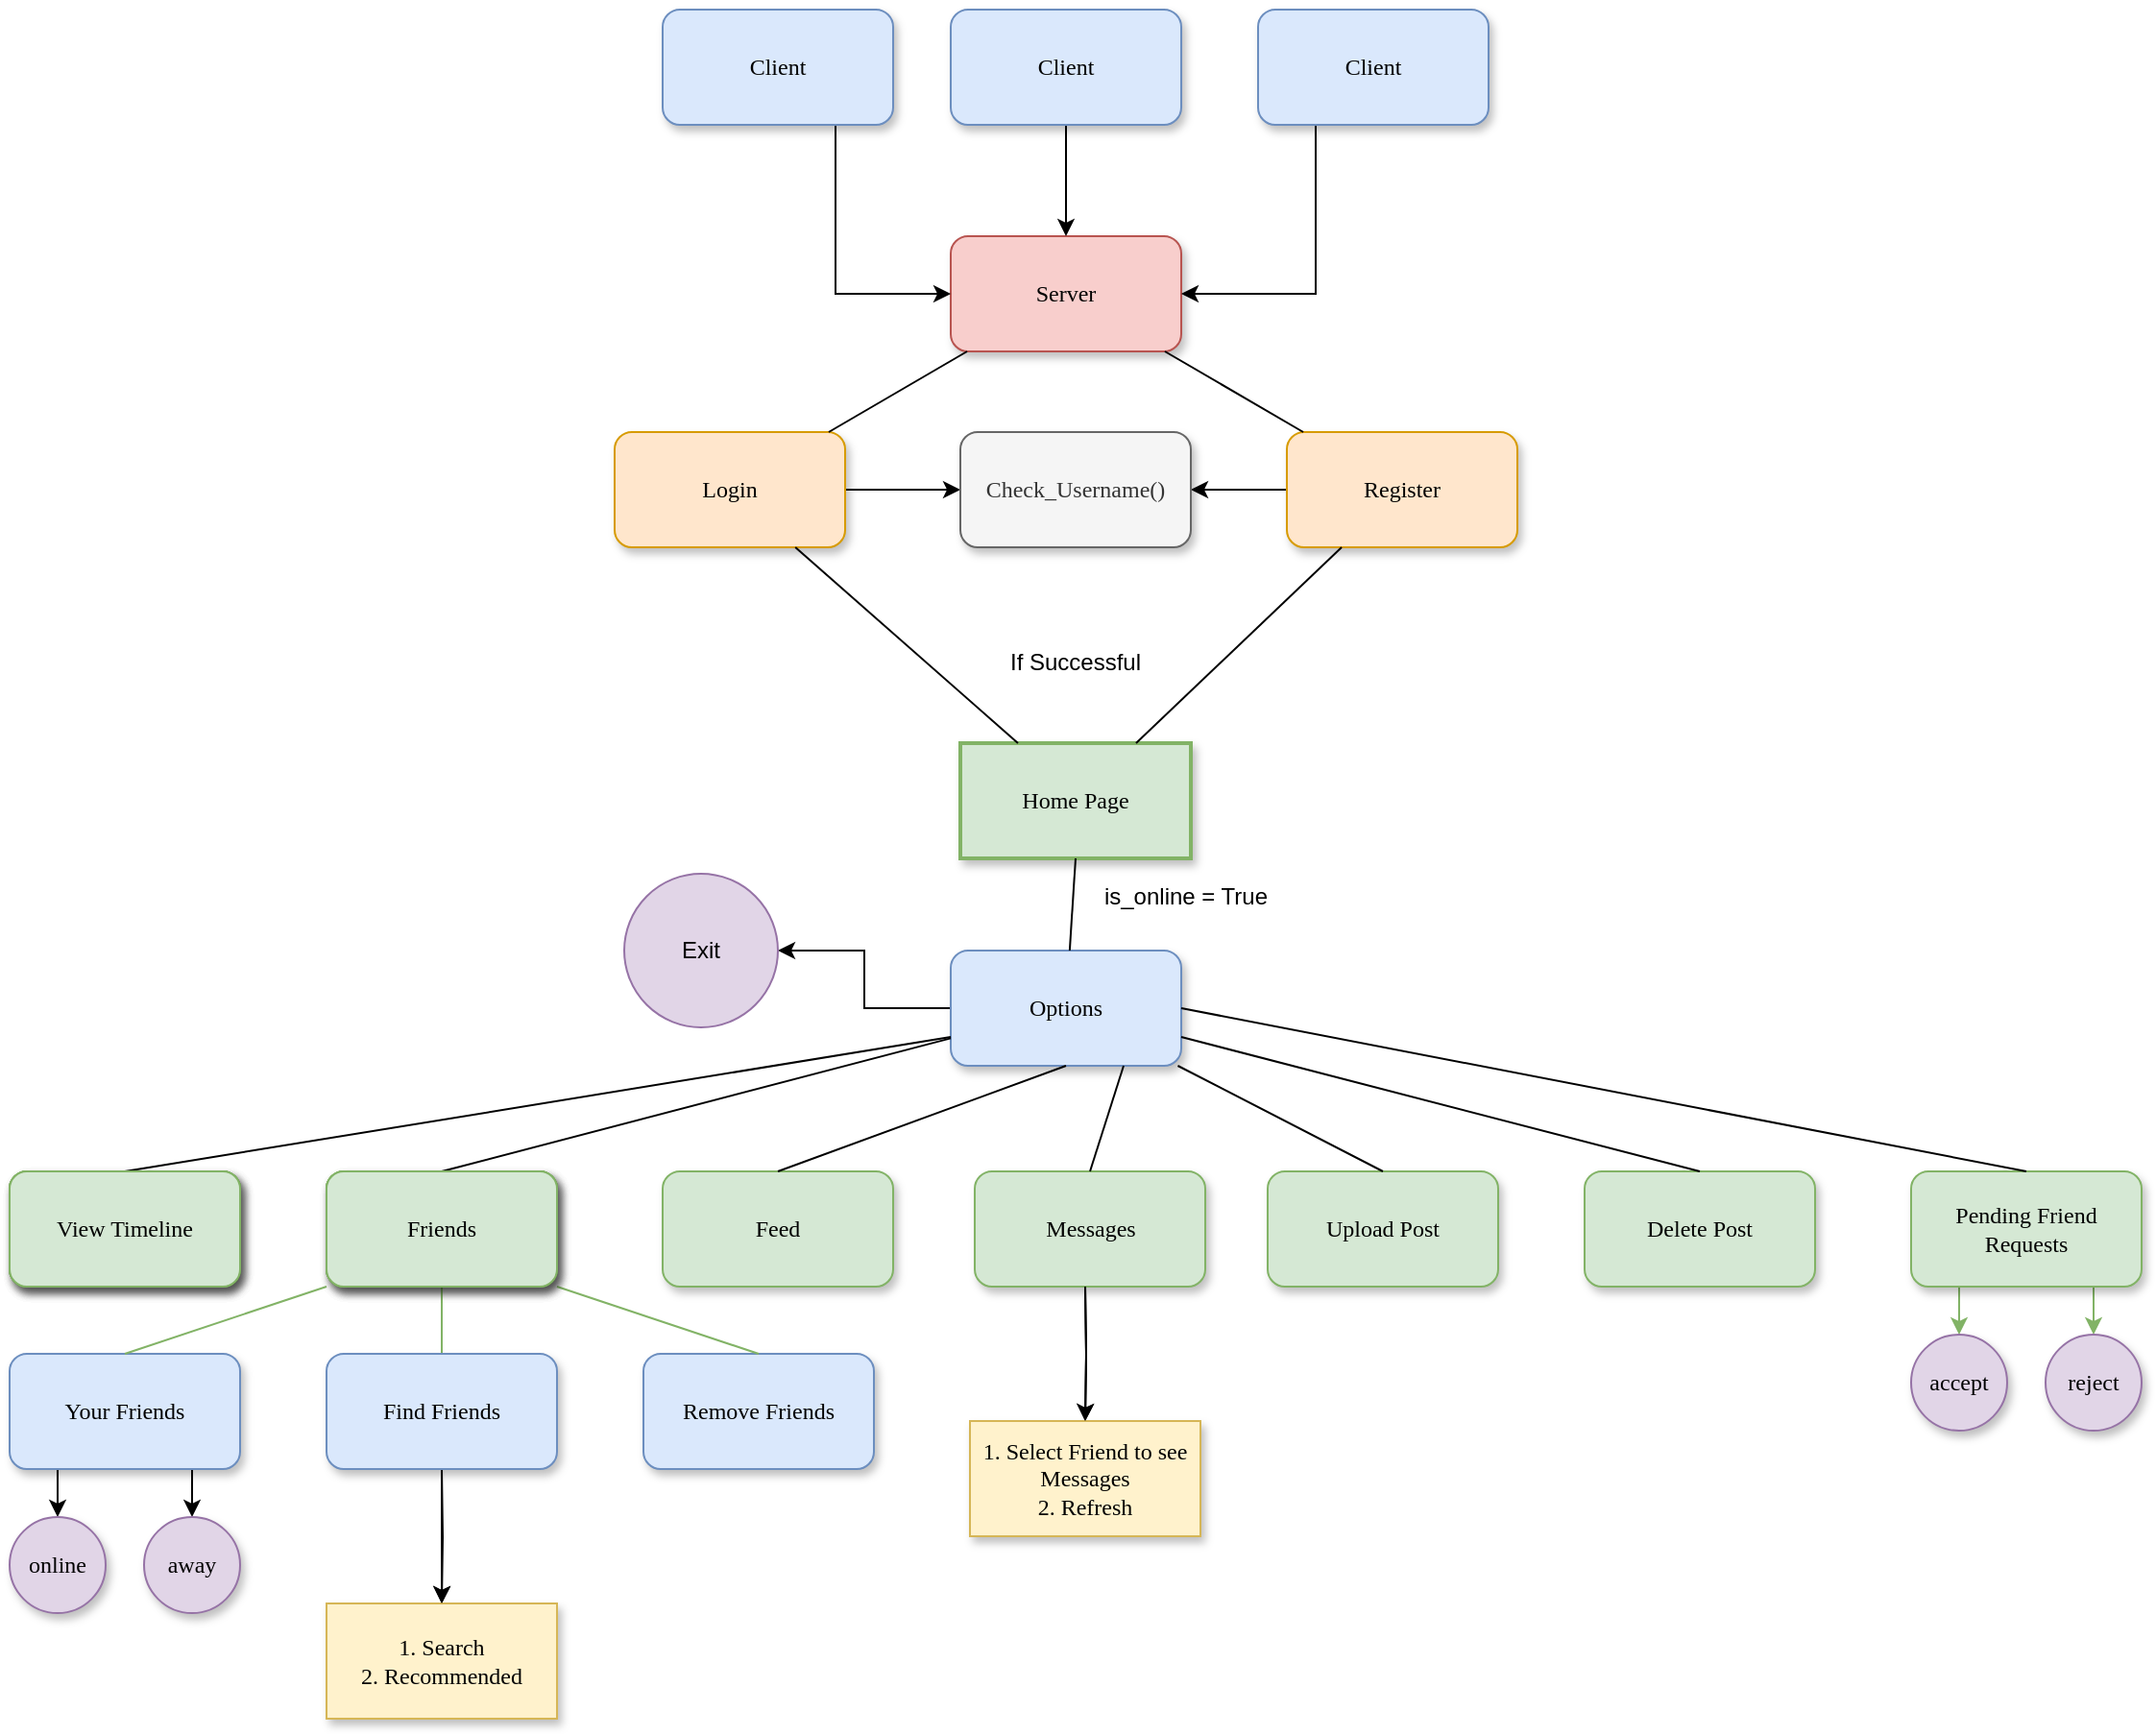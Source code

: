<mxfile version="13.10.5" type="device" pages="2"><diagram name="Activity Diagram" id="10a91c8b-09ff-31b1-d368-03940ed4cc9e"><mxGraphModel dx="1542" dy="895" grid="1" gridSize="10" guides="1" tooltips="1" connect="1" arrows="1" fold="1" page="1" pageScale="1" pageWidth="1100" pageHeight="850" background="#ffffff" math="0" shadow="0"><root><mxCell id="0"/><mxCell id="1" parent="0"/><mxCell id="62893188c0fa7362-1" value="Server" style="whiteSpace=wrap;html=1;rounded=1;shadow=1;labelBackgroundColor=none;strokeWidth=1;fontFamily=Verdana;fontSize=12;align=center;fillColor=#f8cecc;strokeColor=#b85450;" parent="1" vertex="1"><mxGeometry x="610" y="178" width="120" height="60" as="geometry"/></mxCell><mxCell id="3G0cta9FPX9qww4LjqFd-15" style="edgeStyle=orthogonalEdgeStyle;rounded=0;orthogonalLoop=1;jettySize=auto;html=1;" parent="1" source="62893188c0fa7362-2" target="3G0cta9FPX9qww4LjqFd-14" edge="1"><mxGeometry relative="1" as="geometry"/></mxCell><mxCell id="62893188c0fa7362-2" value="&lt;span&gt;Login&lt;/span&gt;" style="whiteSpace=wrap;html=1;rounded=1;shadow=1;labelBackgroundColor=none;strokeWidth=1;fontFamily=Verdana;fontSize=12;align=center;fillColor=#ffe6cc;strokeColor=#d79b00;" parent="1" vertex="1"><mxGeometry x="435" y="280" width="120" height="60" as="geometry"/></mxCell><mxCell id="3G0cta9FPX9qww4LjqFd-16" style="edgeStyle=orthogonalEdgeStyle;rounded=0;orthogonalLoop=1;jettySize=auto;html=1;entryX=1;entryY=0.5;entryDx=0;entryDy=0;" parent="1" source="62893188c0fa7362-3" target="3G0cta9FPX9qww4LjqFd-14" edge="1"><mxGeometry relative="1" as="geometry"/></mxCell><mxCell id="62893188c0fa7362-3" value="&lt;span&gt;Register&lt;/span&gt;" style="whiteSpace=wrap;html=1;rounded=1;shadow=1;labelBackgroundColor=none;strokeWidth=1;fontFamily=Verdana;fontSize=12;align=center;fillColor=#ffe6cc;strokeColor=#d79b00;" parent="1" vertex="1"><mxGeometry x="785" y="280" width="120" height="60" as="geometry"/></mxCell><mxCell id="62893188c0fa7362-4" value="" style="rounded=0;html=1;labelBackgroundColor=none;startArrow=none;startFill=0;startSize=5;endArrow=none;endFill=0;endSize=5;jettySize=auto;orthogonalLoop=1;strokeWidth=1;fontFamily=Verdana;fontSize=12" parent="1" source="62893188c0fa7362-1" target="62893188c0fa7362-3" edge="1"><mxGeometry x="-0.3" y="13" relative="1" as="geometry"><mxPoint as="offset"/></mxGeometry></mxCell><mxCell id="62893188c0fa7362-5" value="" style="rounded=0;html=1;labelBackgroundColor=none;startArrow=none;startFill=0;startSize=5;endArrow=none;endFill=0;endSize=5;jettySize=auto;orthogonalLoop=1;strokeWidth=1;fontFamily=Verdana;fontSize=12" parent="1" source="62893188c0fa7362-1" target="62893188c0fa7362-2" edge="1"><mxGeometry x="-0.359" y="-11" relative="1" as="geometry"><mxPoint as="offset"/></mxGeometry></mxCell><mxCell id="3G0cta9FPX9qww4LjqFd-23" style="edgeStyle=orthogonalEdgeStyle;rounded=0;orthogonalLoop=1;jettySize=auto;html=1;entryX=1;entryY=0.5;entryDx=0;entryDy=0;" parent="1" source="62893188c0fa7362-8" target="3G0cta9FPX9qww4LjqFd-22" edge="1"><mxGeometry relative="1" as="geometry"/></mxCell><mxCell id="62893188c0fa7362-8" value="&lt;span&gt;Options&lt;/span&gt;" style="whiteSpace=wrap;html=1;rounded=1;shadow=1;labelBackgroundColor=none;strokeWidth=1;fontFamily=Verdana;fontSize=12;align=center;fillColor=#dae8fc;strokeColor=#6c8ebf;" parent="1" vertex="1"><mxGeometry x="610" y="550" width="120" height="60" as="geometry"/></mxCell><mxCell id="62893188c0fa7362-10" value="&lt;span&gt;Home Page&lt;/span&gt;" style="whiteSpace=wrap;html=1;rounded=0;shadow=1;labelBackgroundColor=none;strokeWidth=2;fontFamily=Verdana;fontSize=12;align=center;fillColor=#d5e8d4;strokeColor=#82b366;" parent="1" vertex="1"><mxGeometry x="615" y="442" width="120" height="60" as="geometry"/></mxCell><mxCell id="62893188c0fa7362-12" value="&lt;span&gt;Friends&lt;/span&gt;" style="whiteSpace=wrap;html=1;rounded=1;shadow=1;labelBackgroundColor=none;strokeWidth=1;fontFamily=Verdana;fontSize=12;align=center;fillColor=#d5e8d4;strokeColor=#82b366;" parent="1" vertex="1"><mxGeometry x="285" y="665" width="120" height="60" as="geometry"/></mxCell><mxCell id="62893188c0fa7362-13" value="Upload Post" style="whiteSpace=wrap;html=1;rounded=1;shadow=1;labelBackgroundColor=none;strokeWidth=1;fontFamily=Verdana;fontSize=12;align=center;fillColor=#d5e8d4;strokeColor=#82b366;" parent="1" vertex="1"><mxGeometry x="775" y="665" width="120" height="60" as="geometry"/></mxCell><mxCell id="62893188c0fa7362-14" value="" style="rounded=0;html=1;labelBackgroundColor=none;startArrow=none;startFill=0;startSize=5;endArrow=none;endFill=0;endSize=5;jettySize=auto;orthogonalLoop=1;strokeWidth=1;fontFamily=Verdana;fontSize=12;exitX=0.5;exitY=1;exitDx=0;exitDy=0;" parent="1" source="62893188c0fa7362-10" target="62893188c0fa7362-8" edge="1"><mxGeometry x="-0.2" y="-14" relative="1" as="geometry"><mxPoint as="offset"/><mxPoint x="955" y="702" as="sourcePoint"/></mxGeometry></mxCell><mxCell id="62893188c0fa7362-15" value="" style="rounded=0;html=1;labelBackgroundColor=none;startArrow=none;startFill=0;startSize=5;endArrow=none;endFill=0;endSize=5;jettySize=auto;orthogonalLoop=1;strokeWidth=1;fontFamily=Verdana;fontSize=12;entryX=0.25;entryY=0;entryDx=0;entryDy=0;" parent="1" source="62893188c0fa7362-2" target="62893188c0fa7362-10" edge="1"><mxGeometry x="0.04" y="20" relative="1" as="geometry"><mxPoint as="offset"/><mxPoint x="575" y="390" as="targetPoint"/></mxGeometry></mxCell><mxCell id="62893188c0fa7362-16" value="" style="rounded=0;html=1;labelBackgroundColor=none;startArrow=none;startFill=0;startSize=5;endArrow=none;endFill=0;endSize=5;jettySize=auto;orthogonalLoop=1;strokeWidth=1;fontFamily=Verdana;fontSize=12" parent="1" source="62893188c0fa7362-3" target="62893188c0fa7362-10" edge="1"><mxGeometry x="0.614" y="-29" relative="1" as="geometry"><mxPoint as="offset"/></mxGeometry></mxCell><mxCell id="62893188c0fa7362-18" value="" style="rounded=0;html=1;labelBackgroundColor=none;startArrow=none;startFill=0;startSize=5;endArrow=none;endFill=0;endSize=5;jettySize=auto;orthogonalLoop=1;strokeWidth=1;fontFamily=Verdana;fontSize=12;entryX=0.5;entryY=0;entryDx=0;entryDy=0;" parent="1" source="62893188c0fa7362-8" target="62893188c0fa7362-12" edge="1"><mxGeometry x="-0.217" y="-14" relative="1" as="geometry"><mxPoint as="offset"/></mxGeometry></mxCell><mxCell id="62893188c0fa7362-19" value="" style="rounded=0;html=1;labelBackgroundColor=none;startArrow=none;startFill=0;startSize=5;endArrow=none;endFill=0;endSize=5;jettySize=auto;orthogonalLoop=1;strokeWidth=1;fontFamily=Verdana;fontSize=12;entryX=0.5;entryY=0;entryDx=0;entryDy=0;" parent="1" source="62893188c0fa7362-8" target="62893188c0fa7362-13" edge="1"><mxGeometry x="-0.284" y="12" relative="1" as="geometry"><mxPoint as="offset"/></mxGeometry></mxCell><mxCell id="3G0cta9FPX9qww4LjqFd-31" value="" style="edgeStyle=orthogonalEdgeStyle;rounded=0;orthogonalLoop=1;jettySize=auto;html=1;fontFamily=Verdana;" parent="1" target="3G0cta9FPX9qww4LjqFd-30" edge="1"><mxGeometry relative="1" as="geometry"><mxPoint x="345" y="820" as="sourcePoint"/></mxGeometry></mxCell><mxCell id="62893188c0fa7362-24" value="" style="rounded=0;html=1;labelBackgroundColor=none;startArrow=none;startFill=0;startSize=5;endArrow=none;endFill=0;endSize=5;jettySize=auto;orthogonalLoop=1;strokeWidth=1;fontFamily=Verdana;fontSize=12;entryX=0.5;entryY=0;entryDx=0;entryDy=0;fillColor=#d5e8d4;strokeColor=#82b366;" parent="1" source="62893188c0fa7362-12" target="3G0cta9FPX9qww4LjqFd-43" edge="1"><mxGeometry x="0.026" y="-25" relative="1" as="geometry"><mxPoint as="offset"/><mxPoint x="345" y="760" as="targetPoint"/></mxGeometry></mxCell><mxCell id="3G0cta9FPX9qww4LjqFd-2" value="" style="edgeStyle=orthogonalEdgeStyle;rounded=0;orthogonalLoop=1;jettySize=auto;html=1;" parent="1" source="3G0cta9FPX9qww4LjqFd-1" target="62893188c0fa7362-1" edge="1"><mxGeometry relative="1" as="geometry"/></mxCell><mxCell id="3G0cta9FPX9qww4LjqFd-1" value="Client" style="whiteSpace=wrap;html=1;rounded=1;shadow=1;labelBackgroundColor=none;strokeWidth=1;fontFamily=Verdana;fontSize=12;align=center;fillColor=#dae8fc;strokeColor=#6c8ebf;" parent="1" vertex="1"><mxGeometry x="610" y="60" width="120" height="60" as="geometry"/></mxCell><mxCell id="3G0cta9FPX9qww4LjqFd-10" style="edgeStyle=orthogonalEdgeStyle;rounded=0;orthogonalLoop=1;jettySize=auto;html=1;exitX=0.25;exitY=1;exitDx=0;exitDy=0;entryX=1;entryY=0.5;entryDx=0;entryDy=0;" parent="1" source="3G0cta9FPX9qww4LjqFd-5" target="62893188c0fa7362-1" edge="1"><mxGeometry relative="1" as="geometry"/></mxCell><mxCell id="3G0cta9FPX9qww4LjqFd-5" value="Client" style="whiteSpace=wrap;html=1;rounded=1;shadow=1;labelBackgroundColor=none;strokeWidth=1;fontFamily=Verdana;fontSize=12;align=center;fillColor=#dae8fc;strokeColor=#6c8ebf;" parent="1" vertex="1"><mxGeometry x="770" y="60" width="120" height="60" as="geometry"/></mxCell><mxCell id="3G0cta9FPX9qww4LjqFd-8" style="edgeStyle=orthogonalEdgeStyle;rounded=0;orthogonalLoop=1;jettySize=auto;html=1;exitX=0.75;exitY=1;exitDx=0;exitDy=0;entryX=0;entryY=0.5;entryDx=0;entryDy=0;" parent="1" source="3G0cta9FPX9qww4LjqFd-6" target="62893188c0fa7362-1" edge="1"><mxGeometry relative="1" as="geometry"/></mxCell><mxCell id="3G0cta9FPX9qww4LjqFd-6" value="Client" style="whiteSpace=wrap;html=1;rounded=1;shadow=1;labelBackgroundColor=none;strokeWidth=1;fontFamily=Verdana;fontSize=12;align=center;fillColor=#dae8fc;strokeColor=#6c8ebf;" parent="1" vertex="1"><mxGeometry x="460" y="60" width="120" height="60" as="geometry"/></mxCell><mxCell id="3G0cta9FPX9qww4LjqFd-13" value="If Successful" style="text;html=1;strokeColor=none;fillColor=none;align=center;verticalAlign=middle;whiteSpace=wrap;rounded=0;" parent="1" vertex="1"><mxGeometry x="635" y="390" width="80" height="20" as="geometry"/></mxCell><mxCell id="3G0cta9FPX9qww4LjqFd-14" value="Check_Username()" style="rounded=1;whiteSpace=wrap;html=1;shadow=1;fontFamily=Verdana;strokeWidth=1;fillColor=#f5f5f5;strokeColor=#666666;fontColor=#333333;" parent="1" vertex="1"><mxGeometry x="615" y="280" width="120" height="60" as="geometry"/></mxCell><mxCell id="3G0cta9FPX9qww4LjqFd-17" value="is_online = True" style="text;html=1;align=center;verticalAlign=middle;whiteSpace=wrap;rounded=0;perimeterSpacing=1;fillColor=#ffffff;" parent="1" vertex="1"><mxGeometry x="685" y="512" width="95" height="20" as="geometry"/></mxCell><mxCell id="3G0cta9FPX9qww4LjqFd-18" value="Feed" style="whiteSpace=wrap;html=1;rounded=1;shadow=1;labelBackgroundColor=none;strokeWidth=1;fontFamily=Verdana;fontSize=12;align=center;fillColor=#d5e8d4;strokeColor=#82b366;" parent="1" vertex="1"><mxGeometry x="460" y="665" width="120" height="60" as="geometry"/></mxCell><mxCell id="3G0cta9FPX9qww4LjqFd-19" value="" style="endArrow=none;html=1;entryX=0.5;entryY=1;entryDx=0;entryDy=0;exitX=0.5;exitY=0;exitDx=0;exitDy=0;" parent="1" source="3G0cta9FPX9qww4LjqFd-18" target="62893188c0fa7362-8" edge="1"><mxGeometry width="50" height="50" relative="1" as="geometry"><mxPoint x="650" y="670" as="sourcePoint"/><mxPoint x="680" y="630" as="targetPoint"/></mxGeometry></mxCell><mxCell id="3G0cta9FPX9qww4LjqFd-20" value="Delete Post" style="rounded=1;whiteSpace=wrap;html=1;fillColor=#d5e8d4;shadow=1;fontFamily=Verdana;strokeWidth=1;strokeColor=#82b366;" parent="1" vertex="1"><mxGeometry x="940" y="665" width="120" height="60" as="geometry"/></mxCell><mxCell id="3G0cta9FPX9qww4LjqFd-21" value="View Timeline" style="rounded=1;whiteSpace=wrap;html=1;fillColor=#d5e8d4;shadow=1;fontFamily=Verdana;strokeWidth=1;strokeColor=#82b366;" parent="1" vertex="1"><mxGeometry x="120" y="665" width="120" height="60" as="geometry"/></mxCell><mxCell id="3G0cta9FPX9qww4LjqFd-22" value="Exit" style="ellipse;whiteSpace=wrap;html=1;aspect=fixed;fillColor=#e1d5e7;strokeColor=#9673a6;" parent="1" vertex="1"><mxGeometry x="440" y="510" width="80" height="80" as="geometry"/></mxCell><mxCell id="3G0cta9FPX9qww4LjqFd-24" value="" style="endArrow=none;html=1;exitX=0.5;exitY=0;exitDx=0;exitDy=0;entryX=0;entryY=0.75;entryDx=0;entryDy=0;" parent="1" source="3G0cta9FPX9qww4LjqFd-21" target="62893188c0fa7362-8" edge="1"><mxGeometry width="50" height="50" relative="1" as="geometry"><mxPoint x="410" y="670" as="sourcePoint"/><mxPoint x="460" y="620" as="targetPoint"/></mxGeometry></mxCell><mxCell id="3G0cta9FPX9qww4LjqFd-25" value="" style="endArrow=none;html=1;entryX=0.5;entryY=0;entryDx=0;entryDy=0;exitX=1;exitY=0.75;exitDx=0;exitDy=0;" parent="1" source="62893188c0fa7362-8" target="3G0cta9FPX9qww4LjqFd-20" edge="1"><mxGeometry width="50" height="50" relative="1" as="geometry"><mxPoint x="820" y="630" as="sourcePoint"/><mxPoint x="870" y="580" as="targetPoint"/></mxGeometry></mxCell><mxCell id="3G0cta9FPX9qww4LjqFd-41" style="edgeStyle=orthogonalEdgeStyle;rounded=0;orthogonalLoop=1;jettySize=auto;html=1;exitX=0.25;exitY=1;exitDx=0;exitDy=0;entryX=0.5;entryY=0;entryDx=0;entryDy=0;fontFamily=Verdana;fillColor=#d5e8d4;strokeColor=#82b366;" parent="1" source="3G0cta9FPX9qww4LjqFd-26" target="3G0cta9FPX9qww4LjqFd-36" edge="1"><mxGeometry relative="1" as="geometry"/></mxCell><mxCell id="3G0cta9FPX9qww4LjqFd-42" style="edgeStyle=orthogonalEdgeStyle;rounded=0;orthogonalLoop=1;jettySize=auto;html=1;exitX=0.75;exitY=1;exitDx=0;exitDy=0;entryX=0.5;entryY=0;entryDx=0;entryDy=0;fontFamily=Verdana;fillColor=#d5e8d4;strokeColor=#82b366;" parent="1" source="3G0cta9FPX9qww4LjqFd-26" target="3G0cta9FPX9qww4LjqFd-37" edge="1"><mxGeometry relative="1" as="geometry"/></mxCell><mxCell id="3G0cta9FPX9qww4LjqFd-26" value="Pending Friend Requests" style="rounded=1;whiteSpace=wrap;html=1;fillColor=#d5e8d4;shadow=1;fontFamily=Verdana;strokeWidth=1;strokeColor=#82b366;" parent="1" vertex="1"><mxGeometry x="1110" y="665" width="120" height="60" as="geometry"/></mxCell><mxCell id="3G0cta9FPX9qww4LjqFd-27" value="" style="endArrow=none;html=1;entryX=0.5;entryY=0;entryDx=0;entryDy=0;exitX=1;exitY=0.5;exitDx=0;exitDy=0;" parent="1" source="62893188c0fa7362-8" target="3G0cta9FPX9qww4LjqFd-26" edge="1"><mxGeometry width="50" height="50" relative="1" as="geometry"><mxPoint x="740" y="605" as="sourcePoint"/><mxPoint x="1010" y="675" as="targetPoint"/></mxGeometry></mxCell><mxCell id="3G0cta9FPX9qww4LjqFd-30" value="1. Search&lt;br&gt;2. Recommended" style="rounded=0;whiteSpace=wrap;html=1;shadow=1;strokeWidth=1;fontFamily=Verdana;fillColor=#fff2cc;strokeColor=#d6b656;" parent="1" vertex="1"><mxGeometry x="285" y="890" width="120" height="60" as="geometry"/></mxCell><mxCell id="3G0cta9FPX9qww4LjqFd-36" value="accept" style="ellipse;whiteSpace=wrap;html=1;aspect=fixed;rounded=1;shadow=1;strokeWidth=1;fontFamily=Verdana;fillColor=#e1d5e7;strokeColor=#9673a6;" parent="1" vertex="1"><mxGeometry x="1110" y="750" width="50" height="50" as="geometry"/></mxCell><mxCell id="3G0cta9FPX9qww4LjqFd-37" value="reject" style="ellipse;whiteSpace=wrap;html=1;aspect=fixed;rounded=1;shadow=1;strokeWidth=1;fontFamily=Verdana;fillColor=#e1d5e7;strokeColor=#9673a6;" parent="1" vertex="1"><mxGeometry x="1180" y="750" width="50" height="50" as="geometry"/></mxCell><mxCell id="3G0cta9FPX9qww4LjqFd-46" value="" style="edgeStyle=orthogonalEdgeStyle;rounded=0;orthogonalLoop=1;jettySize=auto;html=1;fontFamily=Verdana;exitX=0.5;exitY=1;exitDx=0;exitDy=0;" parent="1" source="3G0cta9FPX9qww4LjqFd-43" target="3G0cta9FPX9qww4LjqFd-30" edge="1"><mxGeometry relative="1" as="geometry"/></mxCell><mxCell id="3G0cta9FPX9qww4LjqFd-43" value="&lt;span&gt;Find Friends&lt;br&gt;&lt;/span&gt;" style="whiteSpace=wrap;html=1;rounded=1;shadow=1;labelBackgroundColor=none;strokeWidth=1;fontFamily=Verdana;fontSize=12;align=center;fillColor=#dae8fc;strokeColor=#6c8ebf;" parent="1" vertex="1"><mxGeometry x="285" y="760" width="120" height="60" as="geometry"/></mxCell><mxCell id="3G0cta9FPX9qww4LjqFd-44" value="Remove Friends" style="whiteSpace=wrap;html=1;rounded=1;shadow=1;labelBackgroundColor=none;strokeWidth=1;fontFamily=Verdana;fontSize=12;align=center;fillColor=#dae8fc;strokeColor=#6c8ebf;" parent="1" vertex="1"><mxGeometry x="450" y="760" width="120" height="60" as="geometry"/></mxCell><mxCell id="3G0cta9FPX9qww4LjqFd-47" style="edgeStyle=orthogonalEdgeStyle;rounded=0;orthogonalLoop=1;jettySize=auto;html=1;exitX=0.25;exitY=1;exitDx=0;exitDy=0;entryX=0.5;entryY=0;entryDx=0;entryDy=0;fontFamily=Verdana;" parent="1" source="3G0cta9FPX9qww4LjqFd-49" target="3G0cta9FPX9qww4LjqFd-50" edge="1"><mxGeometry relative="1" as="geometry"/></mxCell><mxCell id="3G0cta9FPX9qww4LjqFd-48" style="edgeStyle=orthogonalEdgeStyle;rounded=0;orthogonalLoop=1;jettySize=auto;html=1;exitX=0.75;exitY=1;exitDx=0;exitDy=0;entryX=0.5;entryY=0;entryDx=0;entryDy=0;fontFamily=Verdana;" parent="1" source="3G0cta9FPX9qww4LjqFd-49" target="3G0cta9FPX9qww4LjqFd-51" edge="1"><mxGeometry relative="1" as="geometry"/></mxCell><mxCell id="3G0cta9FPX9qww4LjqFd-49" value="Your Friends" style="rounded=1;whiteSpace=wrap;html=1;fillColor=#dae8fc;shadow=1;fontFamily=Verdana;strokeWidth=1;strokeColor=#6c8ebf;" parent="1" vertex="1"><mxGeometry x="120" y="760" width="120" height="60" as="geometry"/></mxCell><mxCell id="3G0cta9FPX9qww4LjqFd-50" value="online" style="ellipse;whiteSpace=wrap;html=1;aspect=fixed;rounded=1;shadow=1;strokeWidth=1;fontFamily=Verdana;fillColor=#e1d5e7;strokeColor=#9673a6;" parent="1" vertex="1"><mxGeometry x="120" y="845" width="50" height="50" as="geometry"/></mxCell><mxCell id="3G0cta9FPX9qww4LjqFd-51" value="away" style="ellipse;whiteSpace=wrap;html=1;aspect=fixed;rounded=1;shadow=1;strokeWidth=1;fontFamily=Verdana;fillColor=#e1d5e7;strokeColor=#9673a6;" parent="1" vertex="1"><mxGeometry x="190" y="845" width="50" height="50" as="geometry"/></mxCell><mxCell id="3G0cta9FPX9qww4LjqFd-54" value="" style="rounded=0;html=1;labelBackgroundColor=none;startArrow=none;startFill=0;startSize=5;endArrow=none;endFill=0;endSize=5;jettySize=auto;orthogonalLoop=1;strokeWidth=1;fontFamily=Verdana;fontSize=12;entryX=0.5;entryY=0;entryDx=0;entryDy=0;exitX=0;exitY=1;exitDx=0;exitDy=0;fillColor=#d5e8d4;strokeColor=#82b366;" parent="1" source="62893188c0fa7362-12" target="3G0cta9FPX9qww4LjqFd-49" edge="1"><mxGeometry x="0.026" y="-25" relative="1" as="geometry"><mxPoint as="offset"/><mxPoint x="355" y="735" as="sourcePoint"/><mxPoint x="355" y="770" as="targetPoint"/></mxGeometry></mxCell><mxCell id="3G0cta9FPX9qww4LjqFd-55" value="" style="rounded=0;html=1;labelBackgroundColor=none;startArrow=none;startFill=0;startSize=5;endArrow=none;endFill=0;endSize=5;jettySize=auto;orthogonalLoop=1;strokeWidth=1;fontFamily=Verdana;fontSize=12;entryX=1;entryY=1;entryDx=0;entryDy=0;exitX=0.5;exitY=0;exitDx=0;exitDy=0;fillColor=#d5e8d4;strokeColor=#82b366;" parent="1" source="3G0cta9FPX9qww4LjqFd-44" target="62893188c0fa7362-12" edge="1"><mxGeometry x="0.026" y="-25" relative="1" as="geometry"><mxPoint as="offset"/><mxPoint x="455" y="725" as="sourcePoint"/><mxPoint x="350" y="760" as="targetPoint"/></mxGeometry></mxCell><mxCell id="3PzLltNMxlgkSZ5GrwQZ-1" value="Messages" style="whiteSpace=wrap;html=1;rounded=1;shadow=1;labelBackgroundColor=none;strokeWidth=1;fontFamily=Verdana;fontSize=12;align=center;fillColor=#d5e8d4;strokeColor=#82b366;" parent="1" vertex="1"><mxGeometry x="622.5" y="665" width="120" height="60" as="geometry"/></mxCell><mxCell id="3PzLltNMxlgkSZ5GrwQZ-2" value="" style="endArrow=none;html=1;entryX=0.75;entryY=1;entryDx=0;entryDy=0;exitX=0.5;exitY=0;exitDx=0;exitDy=0;" parent="1" source="3PzLltNMxlgkSZ5GrwQZ-1" target="62893188c0fa7362-8" edge="1"><mxGeometry width="50" height="50" relative="1" as="geometry"><mxPoint x="812.5" y="670" as="sourcePoint"/><mxPoint x="832.5" y="610" as="targetPoint"/></mxGeometry></mxCell><mxCell id="3PzLltNMxlgkSZ5GrwQZ-3" value="" style="edgeStyle=orthogonalEdgeStyle;rounded=0;orthogonalLoop=1;jettySize=auto;html=1;fontFamily=Verdana;" parent="1" target="3PzLltNMxlgkSZ5GrwQZ-4" edge="1"><mxGeometry relative="1" as="geometry"><mxPoint x="680.0" y="725" as="sourcePoint"/></mxGeometry></mxCell><mxCell id="3PzLltNMxlgkSZ5GrwQZ-4" value="1. Select Friend to see Messages&lt;br&gt;2. Refresh" style="rounded=0;whiteSpace=wrap;html=1;shadow=1;strokeWidth=1;fontFamily=Verdana;fillColor=#fff2cc;strokeColor=#d6b656;" parent="1" vertex="1"><mxGeometry x="620" y="795" width="120" height="60" as="geometry"/></mxCell><mxCell id="3PzLltNMxlgkSZ5GrwQZ-5" value="" style="edgeStyle=orthogonalEdgeStyle;rounded=0;orthogonalLoop=1;jettySize=auto;html=1;fontFamily=Verdana;exitX=0.5;exitY=1;exitDx=0;exitDy=0;" parent="1" target="3PzLltNMxlgkSZ5GrwQZ-4" edge="1"><mxGeometry relative="1" as="geometry"><mxPoint x="680.0" y="725" as="sourcePoint"/></mxGeometry></mxCell><mxCell id="ki7PDbR1AywVlrxdiUW4-1" value="View Timeline" style="rounded=1;whiteSpace=wrap;html=1;fillColor=#d5e8d4;shadow=1;fontFamily=Verdana;strokeWidth=1;strokeColor=#82b366;" vertex="1" parent="1"><mxGeometry x="120" y="665" width="120" height="60" as="geometry"/></mxCell><mxCell id="ki7PDbR1AywVlrxdiUW4-2" value="&lt;span&gt;Friends&lt;/span&gt;" style="whiteSpace=wrap;html=1;rounded=1;shadow=1;labelBackgroundColor=none;strokeWidth=1;fontFamily=Verdana;fontSize=12;align=center;fillColor=#d5e8d4;strokeColor=#82b366;" vertex="1" parent="1"><mxGeometry x="285" y="665" width="120" height="60" as="geometry"/></mxCell><mxCell id="ki7PDbR1AywVlrxdiUW4-3" value="View Timeline" style="rounded=1;whiteSpace=wrap;html=1;fillColor=#d5e8d4;shadow=1;fontFamily=Verdana;strokeWidth=1;strokeColor=#82b366;" vertex="1" parent="1"><mxGeometry x="120" y="665" width="120" height="60" as="geometry"/></mxCell><mxCell id="ki7PDbR1AywVlrxdiUW4-4" value="&lt;span&gt;Friends&lt;/span&gt;" style="whiteSpace=wrap;html=1;rounded=1;shadow=1;labelBackgroundColor=none;strokeWidth=1;fontFamily=Verdana;fontSize=12;align=center;fillColor=#d5e8d4;strokeColor=#82b366;" vertex="1" parent="1"><mxGeometry x="285" y="665" width="120" height="60" as="geometry"/></mxCell><mxCell id="ki7PDbR1AywVlrxdiUW4-5" value="View Timeline" style="rounded=1;whiteSpace=wrap;html=1;fillColor=#d5e8d4;shadow=1;fontFamily=Verdana;strokeWidth=1;strokeColor=#82b366;" vertex="1" parent="1"><mxGeometry x="120" y="665" width="120" height="60" as="geometry"/></mxCell><mxCell id="ki7PDbR1AywVlrxdiUW4-6" value="&lt;span&gt;Friends&lt;/span&gt;" style="whiteSpace=wrap;html=1;rounded=1;shadow=1;labelBackgroundColor=none;strokeWidth=1;fontFamily=Verdana;fontSize=12;align=center;fillColor=#d5e8d4;strokeColor=#82b366;" vertex="1" parent="1"><mxGeometry x="285" y="665" width="120" height="60" as="geometry"/></mxCell></root></mxGraphModel></diagram><diagram id="p-KQDNubq9sXsyfjGLhm" name="Class Diagram"><mxGraphModel dx="1542" dy="895" grid="1" gridSize="10" guides="1" tooltips="1" connect="1" arrows="1" fold="1" page="1" pageScale="1" pageWidth="850" pageHeight="1100" math="0" shadow="0"><root><mxCell id="bVhX9l4l7DiXGQksU7Qr-0"/><mxCell id="bVhX9l4l7DiXGQksU7Qr-1" parent="bVhX9l4l7DiXGQksU7Qr-0"/><mxCell id="gZMJnGDIMdotrM1y3Web-3" style="edgeStyle=orthogonalEdgeStyle;rounded=0;orthogonalLoop=1;jettySize=auto;html=1;fontFamily=Verdana;fontSize=13;" parent="bVhX9l4l7DiXGQksU7Qr-1" source="bVhX9l4l7DiXGQksU7Qr-2" edge="1"><mxGeometry relative="1" as="geometry"><mxPoint x="890" y="400" as="targetPoint"/><Array as="points"><mxPoint x="1040" y="400"/><mxPoint x="890" y="400"/></Array></mxGeometry></mxCell><mxCell id="bVhX9l4l7DiXGQksU7Qr-2" value="Client" style="ellipse;whiteSpace=wrap;html=1;aspect=fixed;rounded=1;shadow=1;strokeWidth=1;fontFamily=Verdana;fillColor=#f8cecc;strokeColor=#b85450;" parent="bVhX9l4l7DiXGQksU7Qr-1" vertex="1"><mxGeometry x="1000" y="260" width="80" height="80" as="geometry"/></mxCell><mxCell id="bVhX9l4l7DiXGQksU7Qr-4" value="Username" style="swimlane;fontStyle=1;align=center;verticalAlign=top;childLayout=stackLayout;horizontal=1;startSize=26;horizontalStack=0;resizeParent=1;resizeParentMax=0;resizeLast=0;collapsible=1;marginBottom=0;rounded=1;shadow=1;strokeWidth=1;fontFamily=Verdana;html=1;fillColor=#dae8fc;strokeColor=#6c8ebf;" parent="bVhX9l4l7DiXGQksU7Qr-1" vertex="1"><mxGeometry x="210" y="600" width="310" height="216" as="geometry"><mxRectangle x="190" y="270" width="100" height="26" as="alternateBounds"/></mxGeometry></mxCell><mxCell id="bVhX9l4l7DiXGQksU7Qr-9" value="+ password: string" style="text;strokeColor=#d6b656;fillColor=#fff2cc;align=left;verticalAlign=top;spacingLeft=4;spacingRight=4;overflow=hidden;rotatable=0;points=[[0,0.5],[1,0.5]];portConstraint=eastwest;rounded=1;shadow=1;fontFamily=Verdana;html=1;" parent="bVhX9l4l7DiXGQksU7Qr-4" vertex="1"><mxGeometry y="26" width="310" height="26" as="geometry"/></mxCell><mxCell id="bVhX9l4l7DiXGQksU7Qr-11" value="+ is_online: bool" style="text;strokeColor=#d6b656;fillColor=#fff2cc;align=left;verticalAlign=top;spacingLeft=4;spacingRight=4;overflow=hidden;rotatable=0;points=[[0,0.5],[1,0.5]];portConstraint=eastwest;rounded=1;shadow=1;fontFamily=Verdana;html=1;" parent="bVhX9l4l7DiXGQksU7Qr-4" vertex="1"><mxGeometry y="52" width="310" height="26" as="geometry"/></mxCell><mxCell id="bVhX9l4l7DiXGQksU7Qr-12" value="+ friends: array" style="text;strokeColor=#d6b656;fillColor=#fff2cc;align=left;verticalAlign=top;spacingLeft=4;spacingRight=4;overflow=hidden;rotatable=0;points=[[0,0.5],[1,0.5]];portConstraint=eastwest;rounded=1;shadow=1;fontFamily=Verdana;html=1;" parent="bVhX9l4l7DiXGQksU7Qr-4" vertex="1"><mxGeometry y="78" width="310" height="26" as="geometry"/></mxCell><mxCell id="bVhX9l4l7DiXGQksU7Qr-13" value="+ pending_friend_requests: array" style="text;strokeColor=#d6b656;fillColor=#fff2cc;align=left;verticalAlign=top;spacingLeft=4;spacingRight=4;overflow=hidden;rotatable=0;points=[[0,0.5],[1,0.5]];portConstraint=eastwest;rounded=1;shadow=1;fontFamily=Verdana;html=1;" parent="bVhX9l4l7DiXGQksU7Qr-4" vertex="1"><mxGeometry y="104" width="310" height="26" as="geometry"/></mxCell><mxCell id="bVhX9l4l7DiXGQksU7Qr-15" value="+ posts_global: array" style="text;strokeColor=#d6b656;fillColor=#fff2cc;align=left;verticalAlign=top;spacingLeft=4;spacingRight=4;overflow=hidden;rotatable=0;points=[[0,0.5],[1,0.5]];portConstraint=eastwest;rounded=1;shadow=1;fontFamily=Verdana;html=1;" parent="bVhX9l4l7DiXGQksU7Qr-4" vertex="1"><mxGeometry y="130" width="310" height="26" as="geometry"/></mxCell><mxCell id="bVhX9l4l7DiXGQksU7Qr-16" value="+ posts_visible_friends: array" style="text;strokeColor=#d6b656;fillColor=#fff2cc;align=left;verticalAlign=top;spacingLeft=4;spacingRight=4;overflow=hidden;rotatable=0;points=[[0,0.5],[1,0.5]];portConstraint=eastwest;rounded=1;shadow=1;fontFamily=Verdana;html=1;" parent="bVhX9l4l7DiXGQksU7Qr-4" vertex="1"><mxGeometry y="156" width="310" height="26" as="geometry"/></mxCell><mxCell id="bVhX9l4l7DiXGQksU7Qr-14" value="+ posts_private: array" style="text;strokeColor=#d6b656;fillColor=#fff2cc;align=left;verticalAlign=top;spacingLeft=4;spacingRight=4;overflow=hidden;rotatable=0;points=[[0,0.5],[1,0.5]];portConstraint=eastwest;rounded=1;shadow=1;fontFamily=Verdana;html=1;" parent="bVhX9l4l7DiXGQksU7Qr-4" vertex="1"><mxGeometry y="182" width="310" height="26" as="geometry"/></mxCell><mxCell id="bVhX9l4l7DiXGQksU7Qr-6" value="" style="line;strokeWidth=1;fillColor=#fff2cc;align=left;verticalAlign=middle;spacingTop=-1;spacingLeft=3;spacingRight=3;rotatable=0;labelPosition=right;points=[];portConstraint=eastwest;strokeColor=#d6b656;" parent="bVhX9l4l7DiXGQksU7Qr-4" vertex="1"><mxGeometry y="208" width="310" height="8" as="geometry"/></mxCell><mxCell id="bVhX9l4l7DiXGQksU7Qr-20" value="DATABASE" style="swimlane;fontStyle=1;align=center;verticalAlign=top;childLayout=stackLayout;horizontal=1;startSize=26;horizontalStack=0;resizeParent=1;resizeParentMax=0;resizeLast=0;collapsible=1;marginBottom=0;rounded=1;shadow=1;strokeWidth=1;fontFamily=Verdana;html=1;fillColor=#dae8fc;strokeColor=#6c8ebf;" parent="bVhX9l4l7DiXGQksU7Qr-1" vertex="1"><mxGeometry x="630" y="580" width="200" height="138" as="geometry"/></mxCell><mxCell id="bVhX9l4l7DiXGQksU7Qr-34" value="&lt;span style=&quot;font-family: &amp;#34;helvetica&amp;#34;&quot;&gt;+ User: dict&lt;/span&gt;" style="text;strokeColor=#82b366;fillColor=#d5e8d4;align=left;verticalAlign=top;spacingLeft=4;spacingRight=4;overflow=hidden;rotatable=0;points=[[0,0.5],[1,0.5]];portConstraint=eastwest;rounded=1;shadow=1;fontFamily=Verdana;html=1;" parent="bVhX9l4l7DiXGQksU7Qr-20" vertex="1"><mxGeometry y="26" width="200" height="26" as="geometry"/></mxCell><mxCell id="bVhX9l4l7DiXGQksU7Qr-22" value="" style="line;strokeWidth=1;fillColor=none;align=left;verticalAlign=middle;spacingTop=-1;spacingLeft=3;spacingRight=3;rotatable=0;labelPosition=right;points=[];portConstraint=eastwest;" parent="bVhX9l4l7DiXGQksU7Qr-20" vertex="1"><mxGeometry y="52" width="200" height="8" as="geometry"/></mxCell><mxCell id="bVhX9l4l7DiXGQksU7Qr-35" value="&lt;span style=&quot;font-family: &amp;#34;helvetica&amp;#34;&quot;&gt;+ load_data(data_path)&lt;/span&gt;" style="text;strokeColor=#d6b656;fillColor=#fff2cc;align=left;verticalAlign=top;spacingLeft=4;spacingRight=4;overflow=hidden;rotatable=0;points=[[0,0.5],[1,0.5]];portConstraint=eastwest;rounded=1;shadow=1;fontFamily=Verdana;html=1;" parent="bVhX9l4l7DiXGQksU7Qr-20" vertex="1"><mxGeometry y="60" width="200" height="26" as="geometry"/></mxCell><mxCell id="bVhX9l4l7DiXGQksU7Qr-38" value="+ write_data(data_path)" style="text;strokeColor=#d6b656;fillColor=#fff2cc;align=left;verticalAlign=top;spacingLeft=4;spacingRight=4;overflow=hidden;rotatable=0;points=[[0,0.5],[1,0.5]];portConstraint=eastwest;rounded=1;shadow=1;fontFamily=Verdana;html=1;" parent="bVhX9l4l7DiXGQksU7Qr-20" vertex="1"><mxGeometry y="86" width="200" height="26" as="geometry"/></mxCell><mxCell id="bVhX9l4l7DiXGQksU7Qr-39" value="+ add_user()" style="text;strokeColor=#d6b656;fillColor=#fff2cc;align=left;verticalAlign=top;spacingLeft=4;spacingRight=4;overflow=hidden;rotatable=0;points=[[0,0.5],[1,0.5]];portConstraint=eastwest;rounded=1;shadow=1;fontFamily=Verdana;html=1;" parent="bVhX9l4l7DiXGQksU7Qr-20" vertex="1"><mxGeometry y="112" width="200" height="26" as="geometry"/></mxCell><mxCell id="bVhX9l4l7DiXGQksU7Qr-33" value="" style="endArrow=diamondThin;endFill=0;endSize=24;html=1;fontFamily=Verdana;exitX=1.022;exitY=0.084;exitDx=0;exitDy=0;exitPerimeter=0;" parent="bVhX9l4l7DiXGQksU7Qr-1" source="bVhX9l4l7DiXGQksU7Qr-4" target="bVhX9l4l7DiXGQksU7Qr-34" edge="1"><mxGeometry width="160" relative="1" as="geometry"><mxPoint x="350" y="600" as="sourcePoint"/><mxPoint x="400" y="665.0" as="targetPoint"/></mxGeometry></mxCell><mxCell id="bVhX9l4l7DiXGQksU7Qr-44" value="Server" style="swimlane;fontStyle=1;align=center;verticalAlign=top;childLayout=stackLayout;horizontal=1;startSize=26;horizontalStack=0;resizeParent=1;resizeParentMax=0;resizeLast=0;collapsible=1;marginBottom=0;rounded=1;shadow=1;strokeWidth=1;fontFamily=Verdana;html=1;arcSize=15;fillColor=#dae8fc;strokeColor=#6c8ebf;" parent="bVhX9l4l7DiXGQksU7Qr-1" vertex="1"><mxGeometry x="540" y="380" width="350" height="164" as="geometry"/></mxCell><mxCell id="bVhX9l4l7DiXGQksU7Qr-57" value="&lt;span style=&quot;font-family: &amp;#34;helvetica&amp;#34; ; font-size: 13px&quot;&gt;+ Server details: IP, Port&lt;/span&gt;" style="text;strokeColor=#82b366;fillColor=#d5e8d4;align=left;verticalAlign=top;spacingLeft=4;spacingRight=4;overflow=hidden;rotatable=0;points=[[0,0.5],[1,0.5]];portConstraint=eastwest;rounded=1;shadow=1;fontFamily=Verdana;fontSize=13;html=1;" parent="bVhX9l4l7DiXGQksU7Qr-44" vertex="1"><mxGeometry y="26" width="350" height="26" as="geometry"/></mxCell><mxCell id="bVhX9l4l7DiXGQksU7Qr-56" value="+ Connection: TCP" style="text;strokeColor=#82b366;fillColor=#d5e8d4;align=left;verticalAlign=top;spacingLeft=4;spacingRight=4;overflow=hidden;rotatable=0;points=[[0,0.5],[1,0.5]];portConstraint=eastwest;rounded=1;shadow=1;fontFamily=Verdana;fontSize=13;html=1;" parent="bVhX9l4l7DiXGQksU7Qr-44" vertex="1"><mxGeometry y="52" width="350" height="26" as="geometry"/></mxCell><mxCell id="bVhX9l4l7DiXGQksU7Qr-46" value="" style="line;strokeWidth=1;fillColor=none;align=left;verticalAlign=middle;spacingTop=-1;spacingLeft=3;spacingRight=3;rotatable=0;labelPosition=right;points=[];portConstraint=eastwest;" parent="bVhX9l4l7DiXGQksU7Qr-44" vertex="1"><mxGeometry y="78" width="350" height="8" as="geometry"/></mxCell><mxCell id="bVhX9l4l7DiXGQksU7Qr-52" value="+ start_new_client_thread(socket_client, address)" style="text;strokeColor=#d6b656;fillColor=#fff2cc;align=left;verticalAlign=top;spacingLeft=4;spacingRight=4;overflow=hidden;rotatable=0;points=[[0,0.5],[1,0.5]];portConstraint=eastwest;rounded=1;shadow=1;fontFamily=Verdana;html=1;" parent="bVhX9l4l7DiXGQksU7Qr-44" vertex="1"><mxGeometry y="86" width="350" height="26" as="geometry"/></mxCell><mxCell id="QFD2mQXH_SPYEoSjVIP6-3" value="+ send_packet()" style="text;strokeColor=#d6b656;fillColor=#fff2cc;align=left;verticalAlign=top;spacingLeft=4;spacingRight=4;overflow=hidden;rotatable=0;points=[[0,0.5],[1,0.5]];portConstraint=eastwest;rounded=1;shadow=1;fontFamily=Verdana;html=1;" parent="bVhX9l4l7DiXGQksU7Qr-44" vertex="1"><mxGeometry y="112" width="350" height="26" as="geometry"/></mxCell><mxCell id="QFD2mQXH_SPYEoSjVIP6-14" value="+ receive_packet()" style="text;strokeColor=#d6b656;fillColor=#fff2cc;align=left;verticalAlign=top;spacingLeft=4;spacingRight=4;overflow=hidden;rotatable=0;points=[[0,0.5],[1,0.5]];portConstraint=eastwest;rounded=1;shadow=1;fontFamily=Verdana;html=1;" parent="bVhX9l4l7DiXGQksU7Qr-44" vertex="1"><mxGeometry y="138" width="350" height="26" as="geometry"/></mxCell><mxCell id="QFD2mQXH_SPYEoSjVIP6-7" style="edgeStyle=orthogonalEdgeStyle;rounded=0;orthogonalLoop=1;jettySize=auto;html=1;entryX=0;entryY=0.5;entryDx=0;entryDy=0;fontFamily=Verdana;fontSize=13;" parent="bVhX9l4l7DiXGQksU7Qr-1" source="bVhX9l4l7DiXGQksU7Qr-58" target="QFD2mQXH_SPYEoSjVIP6-6" edge="1"><mxGeometry relative="1" as="geometry"/></mxCell><mxCell id="bVhX9l4l7DiXGQksU7Qr-58" value="&lt;p style=&quot;margin: 0px ; margin-top: 4px ; text-align: center ; text-decoration: underline&quot;&gt;&lt;b&gt;Login()&lt;/b&gt;&lt;/p&gt;&lt;hr&gt;&lt;p style=&quot;margin: 0px ; margin-left: 8px&quot;&gt;+ check_username()&lt;/p&gt;&lt;p style=&quot;margin: 0px 0px 0px 8px&quot;&gt;+ add_user()&lt;/p&gt;" style="verticalAlign=top;align=left;overflow=fill;fontSize=12;fontFamily=Helvetica;html=1;rounded=1;shadow=1;strokeWidth=1;fillColor=#dae8fc;strokeColor=#6c8ebf;" parent="bVhX9l4l7DiXGQksU7Qr-1" vertex="1"><mxGeometry x="1000" y="417" width="160" height="63" as="geometry"/></mxCell><mxCell id="bVhX9l4l7DiXGQksU7Qr-59" style="edgeStyle=orthogonalEdgeStyle;rounded=0;orthogonalLoop=1;jettySize=auto;html=1;entryX=0.005;entryY=0.164;entryDx=0;entryDy=0;entryPerimeter=0;fontFamily=Verdana;fontSize=13;" parent="bVhX9l4l7DiXGQksU7Qr-1" source="bVhX9l4l7DiXGQksU7Qr-52" target="bVhX9l4l7DiXGQksU7Qr-58" edge="1"><mxGeometry relative="1" as="geometry"><Array as="points"><mxPoint x="945" y="479"/><mxPoint x="945" y="427"/></Array></mxGeometry></mxCell><mxCell id="QFD2mQXH_SPYEoSjVIP6-11" style="edgeStyle=orthogonalEdgeStyle;rounded=0;orthogonalLoop=1;jettySize=auto;html=1;exitX=1;exitY=0.5;exitDx=0;exitDy=0;fontFamily=Verdana;fontSize=13;entryX=-0.007;entryY=0.864;entryDx=0;entryDy=0;entryPerimeter=0;" parent="bVhX9l4l7DiXGQksU7Qr-1" source="gZMJnGDIMdotrM1y3Web-0" target="QFD2mQXH_SPYEoSjVIP6-6" edge="1"><mxGeometry relative="1" as="geometry"><mxPoint x="1280" y="584.5" as="targetPoint"/></mxGeometry></mxCell><mxCell id="gZMJnGDIMdotrM1y3Web-0" value="&lt;p style=&quot;margin: 0px ; margin-top: 4px ; text-align: center ; text-decoration: underline&quot;&gt;&lt;b&gt;Friends()&lt;/b&gt;&lt;/p&gt;&lt;hr&gt;&lt;p style=&quot;margin: 0px ; margin-left: 8px&quot;&gt;+ is_online()&lt;/p&gt;&lt;p style=&quot;margin: 0px ; margin-left: 8px&quot;&gt;+ search_user()&lt;/p&gt;&lt;p style=&quot;margin: 0px ; margin-left: 8px&quot;&gt;&lt;span&gt;+ send_friend_request()&lt;/span&gt;&lt;/p&gt;&lt;p style=&quot;margin: 0px ; margin-left: 8px&quot;&gt;&lt;span&gt;+ remove_friend()&lt;/span&gt;&lt;/p&gt;&lt;p style=&quot;margin: 0px ; margin-left: 8px&quot;&gt;&lt;span&gt;+ get_recommendations()&amp;nbsp;&lt;/span&gt;&lt;/p&gt;&lt;p style=&quot;margin: 0px ; margin-left: 8px&quot;&gt;&lt;span&gt;+ add_friend()&lt;/span&gt;&lt;/p&gt;" style="verticalAlign=top;align=left;overflow=fill;fontSize=12;fontFamily=Helvetica;html=1;rounded=1;shadow=1;strokeWidth=1;fillColor=#dae8fc;strokeColor=#6c8ebf;" parent="bVhX9l4l7DiXGQksU7Qr-1" vertex="1"><mxGeometry x="1000" y="500" width="160" height="131" as="geometry"/></mxCell><mxCell id="gZMJnGDIMdotrM1y3Web-1" style="edgeStyle=orthogonalEdgeStyle;rounded=0;orthogonalLoop=1;jettySize=auto;html=1;exitX=1;exitY=0.5;exitDx=0;exitDy=0;entryX=0;entryY=0.25;entryDx=0;entryDy=0;fontFamily=Verdana;fontSize=13;" parent="bVhX9l4l7DiXGQksU7Qr-1" source="bVhX9l4l7DiXGQksU7Qr-52" target="gZMJnGDIMdotrM1y3Web-0" edge="1"><mxGeometry relative="1" as="geometry"/></mxCell><mxCell id="QFD2mQXH_SPYEoSjVIP6-12" style="edgeStyle=orthogonalEdgeStyle;rounded=0;orthogonalLoop=1;jettySize=auto;html=1;fontFamily=Verdana;fontSize=13;" parent="bVhX9l4l7DiXGQksU7Qr-1" source="AgK6olF52IOBJ594DM5h-0" edge="1"><mxGeometry relative="1" as="geometry"><mxPoint x="1300" y="590" as="targetPoint"/></mxGeometry></mxCell><mxCell id="AgK6olF52IOBJ594DM5h-0" value="&lt;p style=&quot;margin: 0px ; margin-top: 4px ; text-align: center ; text-decoration: underline&quot;&gt;&lt;b&gt;Feed()&lt;/b&gt;&lt;/p&gt;&lt;hr&gt;&lt;p style=&quot;margin: 0px ; margin-left: 8px&quot;&gt;+ get_feed()&lt;/p&gt;&lt;p style=&quot;margin: 0px ; margin-left: 8px&quot;&gt;+ my_friends_posts()&lt;/p&gt;" style="verticalAlign=top;align=left;overflow=fill;fontSize=12;fontFamily=Helvetica;html=1;rounded=1;shadow=1;strokeWidth=1;fillColor=#dae8fc;strokeColor=#6c8ebf;" parent="bVhX9l4l7DiXGQksU7Qr-1" vertex="1"><mxGeometry x="1000" y="648" width="160" height="70" as="geometry"/></mxCell><mxCell id="QFD2mQXH_SPYEoSjVIP6-13" style="edgeStyle=orthogonalEdgeStyle;rounded=0;orthogonalLoop=1;jettySize=auto;html=1;exitX=1;exitY=0.5;exitDx=0;exitDy=0;entryX=0.25;entryY=1;entryDx=0;entryDy=0;fontFamily=Verdana;fontSize=13;" parent="bVhX9l4l7DiXGQksU7Qr-1" source="QFD2mQXH_SPYEoSjVIP6-0" target="QFD2mQXH_SPYEoSjVIP6-6" edge="1"><mxGeometry relative="1" as="geometry"/></mxCell><mxCell id="QFD2mQXH_SPYEoSjVIP6-0" value="&lt;p style=&quot;margin: 0px ; margin-top: 4px ; text-align: center ; text-decoration: underline&quot;&gt;&lt;b&gt;Timeline()&lt;/b&gt;&lt;/p&gt;&lt;hr&gt;&lt;p style=&quot;margin: 0px ; margin-left: 8px&quot;&gt;+ posts_global()&lt;/p&gt;&lt;p style=&quot;margin: 0px ; margin-left: 8px&quot;&gt;+ posts_private()&lt;/p&gt;" style="verticalAlign=top;align=left;overflow=fill;fontSize=12;fontFamily=Helvetica;html=1;rounded=1;shadow=1;strokeWidth=1;fillColor=#dae8fc;strokeColor=#6c8ebf;" parent="bVhX9l4l7DiXGQksU7Qr-1" vertex="1"><mxGeometry x="1000" y="740" width="160" height="70" as="geometry"/></mxCell><mxCell id="QFD2mQXH_SPYEoSjVIP6-1" style="edgeStyle=orthogonalEdgeStyle;rounded=0;orthogonalLoop=1;jettySize=auto;html=1;exitX=1;exitY=0.5;exitDx=0;exitDy=0;entryX=0;entryY=0.25;entryDx=0;entryDy=0;fontFamily=Verdana;fontSize=13;" parent="bVhX9l4l7DiXGQksU7Qr-1" source="bVhX9l4l7DiXGQksU7Qr-52" target="AgK6olF52IOBJ594DM5h-0" edge="1"><mxGeometry relative="1" as="geometry"/></mxCell><mxCell id="QFD2mQXH_SPYEoSjVIP6-2" style="edgeStyle=orthogonalEdgeStyle;rounded=0;orthogonalLoop=1;jettySize=auto;html=1;exitX=1;exitY=0.5;exitDx=0;exitDy=0;entryX=0;entryY=0.25;entryDx=0;entryDy=0;fontFamily=Verdana;fontSize=13;" parent="bVhX9l4l7DiXGQksU7Qr-1" source="bVhX9l4l7DiXGQksU7Qr-52" target="QFD2mQXH_SPYEoSjVIP6-0" edge="1"><mxGeometry relative="1" as="geometry"/></mxCell><mxCell id="QFD2mQXH_SPYEoSjVIP6-5" value="" style="endArrow=block;dashed=1;endFill=0;endSize=12;html=1;fontFamily=Verdana;fontSize=13;exitX=0.829;exitY=0.75;exitDx=0;exitDy=0;exitPerimeter=0;" parent="bVhX9l4l7DiXGQksU7Qr-1" source="QFD2mQXH_SPYEoSjVIP6-6" edge="1"><mxGeometry width="160" relative="1" as="geometry"><mxPoint x="731" y="820" as="sourcePoint"/><mxPoint x="731" y="723" as="targetPoint"/><Array as="points"><mxPoint x="1406" y="870"/><mxPoint x="1406" y="1030"/><mxPoint x="731" y="1040"/><mxPoint x="731" y="880"/></Array></mxGeometry></mxCell><mxCell id="QFD2mQXH_SPYEoSjVIP6-6" value="Use_DATABASE" style="html=1;align=center;verticalAlign=top;rounded=1;absoluteArcSize=1;arcSize=10;dashed=0;shadow=1;strokeWidth=1;fontFamily=Verdana;fontSize=13;fillColor=#e1d5e7;strokeColor=#9673a6;" parent="bVhX9l4l7DiXGQksU7Qr-1" vertex="1"><mxGeometry x="1290" y="550" width="140" height="40" as="geometry"/></mxCell><mxCell id="tjxtdq3aOnsBwba-a87F-6" style="edgeStyle=orthogonalEdgeStyle;rounded=0;orthogonalLoop=1;jettySize=auto;html=1;exitX=1;exitY=0.5;exitDx=0;exitDy=0;entryX=0.368;entryY=1;entryDx=0;entryDy=0;entryPerimeter=0;" parent="bVhX9l4l7DiXGQksU7Qr-1" source="tjxtdq3aOnsBwba-a87F-0" target="QFD2mQXH_SPYEoSjVIP6-6" edge="1"><mxGeometry relative="1" as="geometry"/></mxCell><mxCell id="tjxtdq3aOnsBwba-a87F-0" value="&lt;p style=&quot;margin: 0px ; margin-top: 4px ; text-align: center ; text-decoration: underline&quot;&gt;&lt;b&gt;Messages()&lt;/b&gt;&lt;/p&gt;&lt;hr&gt;&lt;p style=&quot;margin: 0px ; margin-left: 8px&quot;&gt;+ select_friend()&lt;/p&gt;&lt;p style=&quot;margin: 0px ; margin-left: 8px&quot;&gt;+ refresh()&lt;/p&gt;&lt;p style=&quot;margin: 0px ; margin-left: 8px&quot;&gt;&lt;span&gt;+ see_messages()&lt;/span&gt;&lt;/p&gt;&lt;p style=&quot;margin: 0px ; margin-left: 8px&quot;&gt;&lt;span&gt;+ send_message()&lt;/span&gt;&lt;/p&gt;" style="verticalAlign=top;align=left;overflow=fill;fontSize=12;fontFamily=Helvetica;html=1;rounded=1;shadow=1;strokeWidth=1;fillColor=#dae8fc;strokeColor=#6c8ebf;" parent="bVhX9l4l7DiXGQksU7Qr-1" vertex="1"><mxGeometry x="1000" y="829" width="160" height="100" as="geometry"/></mxCell><mxCell id="tjxtdq3aOnsBwba-a87F-1" style="edgeStyle=orthogonalEdgeStyle;rounded=0;orthogonalLoop=1;jettySize=auto;html=1;exitX=1;exitY=0.5;exitDx=0;exitDy=0;entryX=0;entryY=0.25;entryDx=0;entryDy=0;" parent="bVhX9l4l7DiXGQksU7Qr-1" source="bVhX9l4l7DiXGQksU7Qr-52" target="tjxtdq3aOnsBwba-a87F-0" edge="1"><mxGeometry relative="1" as="geometry"/></mxCell><mxCell id="tjxtdq3aOnsBwba-a87F-7" style="edgeStyle=orthogonalEdgeStyle;rounded=0;orthogonalLoop=1;jettySize=auto;html=1;entryX=0.5;entryY=1;entryDx=0;entryDy=0;" parent="bVhX9l4l7DiXGQksU7Qr-1" source="tjxtdq3aOnsBwba-a87F-4" target="QFD2mQXH_SPYEoSjVIP6-6" edge="1"><mxGeometry relative="1" as="geometry"/></mxCell><mxCell id="tjxtdq3aOnsBwba-a87F-4" value="&lt;p style=&quot;margin: 0px ; margin-top: 4px ; text-align: center ; text-decoration: underline&quot;&gt;&lt;b&gt;Posts()&lt;/b&gt;&lt;/p&gt;&lt;hr&gt;&lt;p style=&quot;margin: 0px ; margin-left: 8px&quot;&gt;+ upload_post()&lt;/p&gt;&lt;p style=&quot;margin: 0px ; margin-left: 8px&quot;&gt;+ delete_post()&lt;/p&gt;" style="verticalAlign=top;align=left;overflow=fill;fontSize=12;fontFamily=Helvetica;html=1;rounded=1;shadow=1;strokeWidth=1;fillColor=#dae8fc;strokeColor=#6c8ebf;" parent="bVhX9l4l7DiXGQksU7Qr-1" vertex="1"><mxGeometry x="1000" y="950" width="160" height="70" as="geometry"/></mxCell><mxCell id="tjxtdq3aOnsBwba-a87F-5" style="edgeStyle=orthogonalEdgeStyle;rounded=0;orthogonalLoop=1;jettySize=auto;html=1;exitX=1;exitY=0.5;exitDx=0;exitDy=0;entryX=0;entryY=0.25;entryDx=0;entryDy=0;" parent="bVhX9l4l7DiXGQksU7Qr-1" source="bVhX9l4l7DiXGQksU7Qr-52" target="tjxtdq3aOnsBwba-a87F-4" edge="1"><mxGeometry relative="1" as="geometry"/></mxCell></root></mxGraphModel></diagram></mxfile>